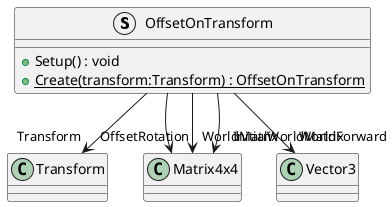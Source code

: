 @startuml
struct OffsetOnTransform {
    + Setup() : void
    + {static} Create(transform:Transform) : OffsetOnTransform
}
OffsetOnTransform --> "Transform" Transform
OffsetOnTransform --> "OffsetRotation" Matrix4x4
OffsetOnTransform --> "WorldMatrix" Matrix4x4
OffsetOnTransform --> "WorldForward" Vector3
OffsetOnTransform --> "InitialWorldMatrix" Matrix4x4
@enduml

